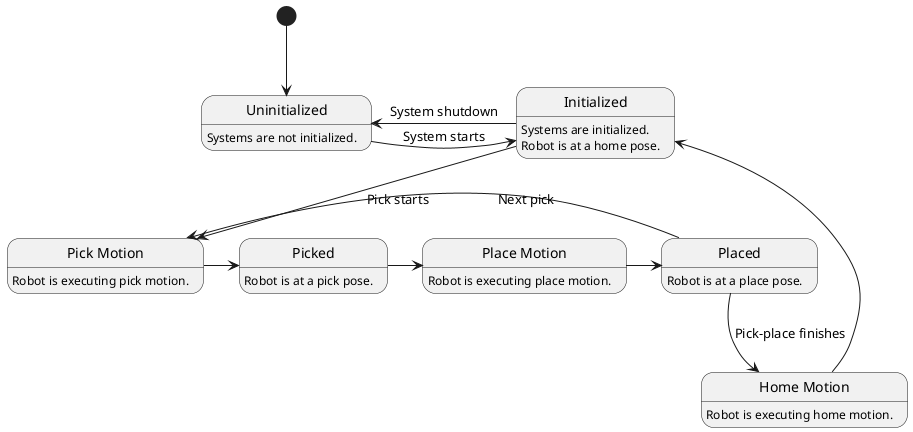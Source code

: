 @startuml

' Use [*] as starting and ending point.
' Use --> for arrows.

' --- States ---
state "Uninitialized" as StateUnInit
StateUnInit : Systems are not initialized.

state "Initialized" as StateInit
StateInit : Systems are initialized.
StateInit : Robot is at a home pose.

state "Pick Motion" as StatePickMotion
StatePickMotion : Robot is executing pick motion.

state "Picked" as StatePick
StatePick : Robot is at a pick pose.

state "Place Motion" as StatePlaceMotion
StatePlaceMotion : Robot is executing place motion.

state "Placed" as StatePlace
StatePlace : Robot is at a place pose.

state "Home Motion" as StateHomeMotion
StateHomeMotion : Robot is executing home motion.


' --- States transitions ---
[*] --> StateUnInit
StateUnInit -> StateInit : System starts

StateInit --> StatePickMotion : Pick starts
StatePickMotion -> StatePick
StatePick -> StatePlaceMotion
StatePlaceMotion -> StatePlace
StatePlace -> StatePickMotion : Next pick
StatePlace --> StateHomeMotion : Pick-place finishes
StateHomeMotion -> StateInit
StateInit -> StateUnInit : System shutdown

@enduml